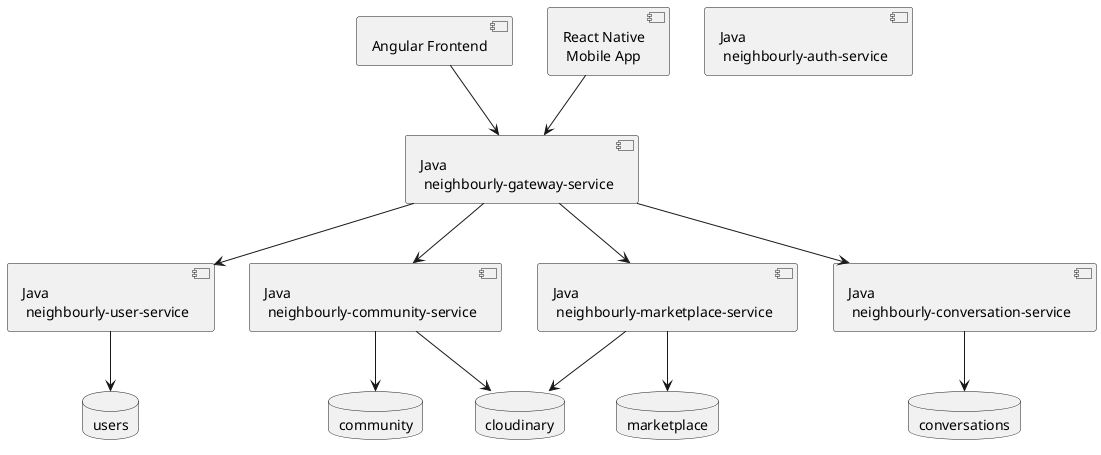 @startuml Architecture
[Angular Frontend] as angular
[React Native\n Mobile App] as mobile
[Java\n neighbourly-auth-service] as auth
[Java\n neighbourly-user-service] as user
[Java\n neighbourly-gateway-service] as gateway
[Java\n neighbourly-community-service] as community
[Java\n neighbourly-marketplace-service] as marketplace
[Java\n neighbourly-conversation-service] as conversation


database "users" as user_db
database "marketplace" as marketplace_db 
database "conversations" as conversation_db
database "community" as community_db
database "cloudinary" as cloudinary_db



user --> user_db

conversation --> conversation_db
marketplace --> marketplace_db
community --> community_db
marketplace --> cloudinary_db
community --> cloudinary_db


gateway --> user
gateway --> marketplace
gateway --> conversation
gateway --> community


angular --> gateway
mobile --> gateway





@enduml

